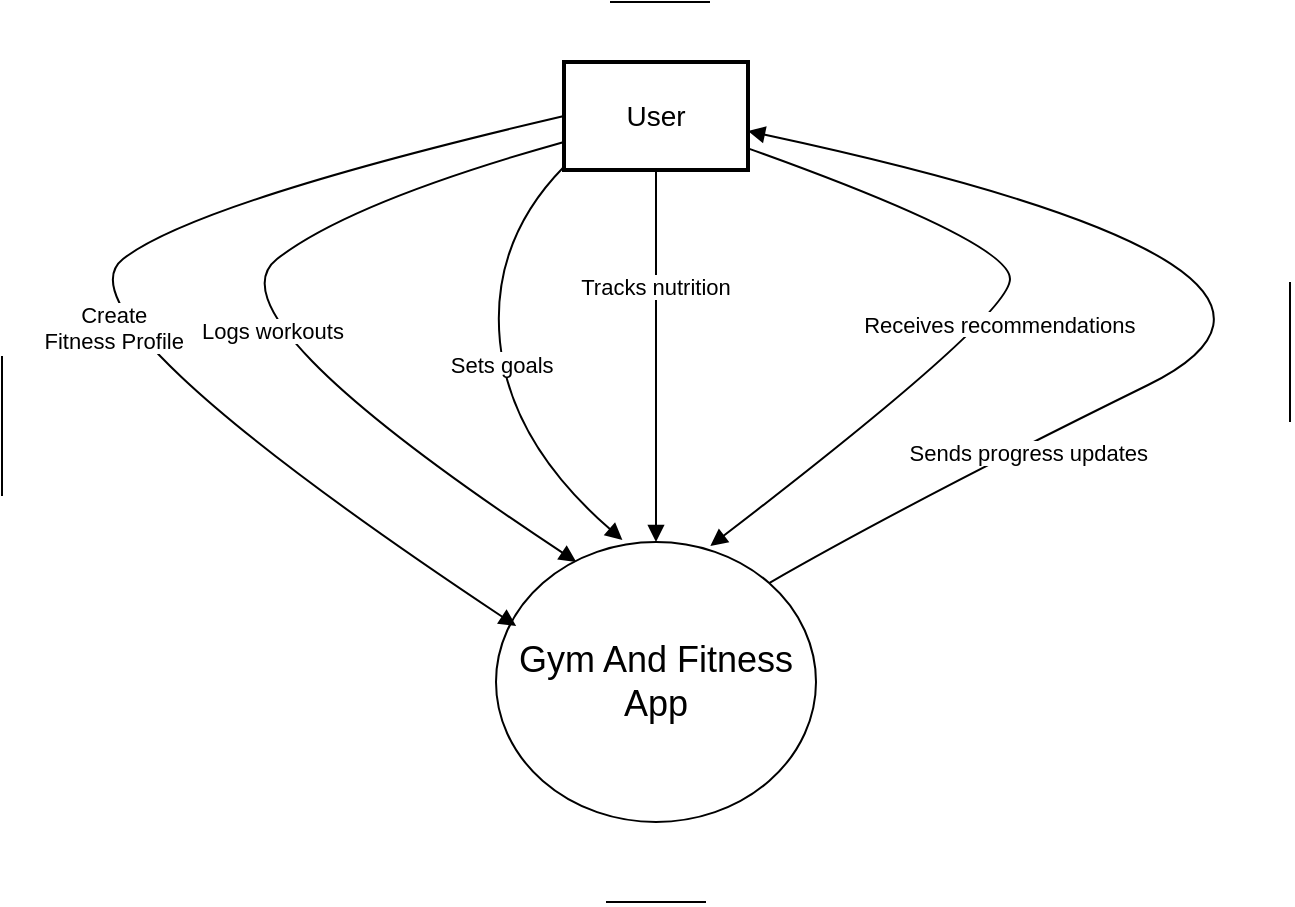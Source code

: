 <mxfile version="27.1.1">
  <diagram name="Page-1" id="9igJIeCv-4XTszwu5rqH">
    <mxGraphModel dx="1140" dy="1853" grid="1" gridSize="10" guides="1" tooltips="1" connect="1" arrows="1" fold="1" page="1" pageScale="1" pageWidth="827" pageHeight="1169" math="0" shadow="0">
      <root>
        <mxCell id="0" />
        <mxCell id="1" parent="0" />
        <mxCell id="4" value="User" style="whiteSpace=wrap;strokeWidth=2;fontSize=14;" parent="1" vertex="1">
          <mxGeometry x="627" y="20" width="92" height="54" as="geometry" />
        </mxCell>
        <mxCell id="8" value="Logs workouts" style="curved=1;startArrow=none;endArrow=block;exitX=0;exitY=0.74;entryX=0.251;entryY=0.071;entryDx=0;entryDy=0;entryPerimeter=0;" parent="1" source="4" target="YCU8dDSVkOPkKwDlfOYQ-16" edge="1">
          <mxGeometry x="0.109" y="13" relative="1" as="geometry">
            <Array as="points">
              <mxPoint x="520" y="90" />
              <mxPoint x="447" y="147" />
            </Array>
            <mxPoint x="320" y="172.54" as="targetPoint" />
            <mxPoint as="offset" />
          </mxGeometry>
        </mxCell>
        <mxCell id="9" value="Sets goals" style="curved=1;startArrow=none;endArrow=block;exitX=0;exitY=0.97;entryX=0.395;entryY=-0.007;entryDx=0;entryDy=0;entryPerimeter=0;" parent="1" source="4" target="YCU8dDSVkOPkKwDlfOYQ-16" edge="1">
          <mxGeometry relative="1" as="geometry">
            <Array as="points">
              <mxPoint x="590" y="110" />
              <mxPoint x="600" y="210" />
            </Array>
            <mxPoint x="320" y="180.64" as="targetPoint" />
          </mxGeometry>
        </mxCell>
        <mxCell id="10" value="Tracks nutrition" style="curved=1;startArrow=none;endArrow=block;exitX=0.5;exitY=1;" parent="1" source="4" target="YCU8dDSVkOPkKwDlfOYQ-16" edge="1">
          <mxGeometry x="-0.377" relative="1" as="geometry">
            <Array as="points">
              <mxPoint x="673" y="147" />
            </Array>
            <mxPoint x="320" y="184.96" as="targetPoint" />
            <mxPoint as="offset" />
          </mxGeometry>
        </mxCell>
        <mxCell id="11" value="Receives recommendations" style="curved=1;startArrow=none;endArrow=block;exitX=1;exitY=0.8;entryX=0.67;entryY=0.014;entryDx=0;entryDy=0;entryPerimeter=0;" parent="1" source="4" target="YCU8dDSVkOPkKwDlfOYQ-16" edge="1">
          <mxGeometry relative="1" as="geometry">
            <Array as="points">
              <mxPoint x="850" y="110" />
              <mxPoint x="850" y="147" />
            </Array>
            <mxPoint x="320" y="188.74" as="targetPoint" />
          </mxGeometry>
        </mxCell>
        <mxCell id="12" value="Sends progress updates" style="curved=1;startArrow=none;endArrow=block;exitX=1;exitY=0;entryX=1;entryY=0.64;exitDx=0;exitDy=0;" parent="1" source="YCU8dDSVkOPkKwDlfOYQ-16" target="4" edge="1">
          <mxGeometry x="-0.567" y="-4" relative="1" as="geometry">
            <Array as="points">
              <mxPoint x="800" y="240" />
              <mxPoint x="1038" y="123" />
            </Array>
            <mxPoint x="303" y="204.44" as="sourcePoint" />
            <mxPoint as="offset" />
          </mxGeometry>
        </mxCell>
        <mxCell id="YCU8dDSVkOPkKwDlfOYQ-16" value="&lt;font style=&quot;font-size: 18px;&quot;&gt;Gym And Fitness App&lt;/font&gt;" style="ellipse;whiteSpace=wrap;html=1;" vertex="1" parent="1">
          <mxGeometry x="593" y="260" width="160" height="140" as="geometry" />
        </mxCell>
        <mxCell id="YCU8dDSVkOPkKwDlfOYQ-20" value="Create&#xa;Fitness Profile" style="curved=1;startArrow=none;endArrow=block;entryX=0.063;entryY=0.3;entryDx=0;entryDy=0;entryPerimeter=0;exitX=0;exitY=0.5;exitDx=0;exitDy=0;" edge="1" parent="1" source="4" target="YCU8dDSVkOPkKwDlfOYQ-16">
          <mxGeometry x="0.109" y="13" relative="1" as="geometry">
            <Array as="points">
              <mxPoint x="443" y="90" />
              <mxPoint x="370" y="147" />
            </Array>
            <mxPoint x="620" y="50" as="sourcePoint" />
            <mxPoint x="563" y="250" as="targetPoint" />
            <mxPoint as="offset" />
          </mxGeometry>
        </mxCell>
        <mxCell id="YCU8dDSVkOPkKwDlfOYQ-31" value="" style="endArrow=none;html=1;rounded=0;" edge="1" parent="1">
          <mxGeometry width="50" height="50" relative="1" as="geometry">
            <mxPoint x="346" y="237" as="sourcePoint" />
            <mxPoint x="346" y="167" as="targetPoint" />
          </mxGeometry>
        </mxCell>
        <mxCell id="YCU8dDSVkOPkKwDlfOYQ-32" value="" style="endArrow=none;html=1;rounded=0;" edge="1" parent="1">
          <mxGeometry width="50" height="50" relative="1" as="geometry">
            <mxPoint x="990" y="200" as="sourcePoint" />
            <mxPoint x="990" y="130" as="targetPoint" />
          </mxGeometry>
        </mxCell>
        <mxCell id="YCU8dDSVkOPkKwDlfOYQ-33" value="" style="endArrow=none;html=1;rounded=0;" edge="1" parent="1">
          <mxGeometry width="50" height="50" relative="1" as="geometry">
            <mxPoint x="698" y="440" as="sourcePoint" />
            <mxPoint x="648" y="440" as="targetPoint" />
          </mxGeometry>
        </mxCell>
        <mxCell id="YCU8dDSVkOPkKwDlfOYQ-34" value="" style="endArrow=none;html=1;rounded=0;" edge="1" parent="1">
          <mxGeometry width="50" height="50" relative="1" as="geometry">
            <mxPoint x="700" y="-10" as="sourcePoint" />
            <mxPoint x="650" y="-10" as="targetPoint" />
          </mxGeometry>
        </mxCell>
      </root>
    </mxGraphModel>
  </diagram>
</mxfile>
